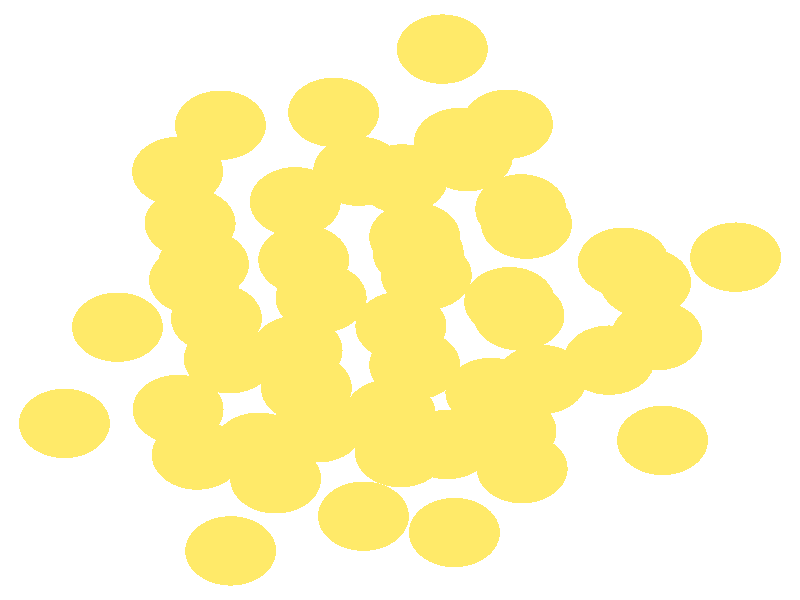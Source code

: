 #include "colors.inc"
#include "finish.inc"

global_settings {assumed_gamma 1 max_trace_level 6}
background {color White}
camera {orthographic
  right -17.95*x up 17.65*y
  direction 1.00*z
  location <0,0,50.00> look_at <0,0,0>}
light_source {<  2.00,   3.00,  40.00> color White
  area_light <0.70, 0, 0>, <0, 0.70, 0>, 3, 3
  adaptive 1 jitter}

#declare simple = finish {phong 0.7}
#declare pale = finish {ambient .5 diffuse .85 roughness .001 specular 0.200 }
#declare intermediate = finish {ambient 0.3 diffuse 0.6 specular 0.10 roughness 0.04 }
#declare vmd = finish {ambient .0 diffuse .65 phong 0.1 phong_size 40. specular 0.500 }
#declare jmol = finish {ambient .2 diffuse .6 specular 1 roughness .001 metallic}
#declare ase2 = finish {ambient 0.05 brilliance 3 diffuse 0.6 metallic specular 0.70 roughness 0.04 reflection 0.15}
#declare ase3 = finish {ambient .15 brilliance 2 diffuse .6 metallic specular 1. roughness .001 reflection .0}
#declare glass = finish {ambient .05 diffuse .3 specular 1. roughness .001}
#declare Rcell = 0.050;
#declare Rbond = 0.100;

#macro atom(LOC, R, COL, FIN)
  sphere{LOC, R texture{pigment{COL} finish{FIN}}}
#end
#macro constrain(LOC, R, COL, FIN)
union{torus{R, Rcell rotate 45*z texture{pigment{COL} finish{FIN}}}
      torus{R, Rcell rotate -45*z texture{pigment{COL} finish{FIN}}}
      translate LOC}
#end

atom(<  0.59,   0.73,  -0.49>, 1.02, rgb <1.00, 0.82, 0.14>, ase3) // #0 
atom(<  0.33,  -1.91,  -1.54>, 1.02, rgb <1.00, 0.82, 0.14>, ase3) // #1 
atom(< -1.77,   0.06,  -2.02>, 1.02, rgb <1.00, 0.82, 0.14>, ase3) // #2 
atom(<  0.33,   1.85,  -3.14>, 1.02, rgb <1.00, 0.82, 0.14>, ase3) // #3 
atom(< -3.83,  -1.73,  -0.85>, 1.02, rgb <1.00, 0.82, 0.14>, ase3) // #4 
atom(< -1.84,  -3.76,  -0.51>, 1.02, rgb <1.00, 0.82, 0.14>, ase3) // #5 
atom(<  0.05,   3.56,  -0.86>, 1.02, rgb <1.00, 0.82, 0.14>, ase3) // #6 
atom(<  2.46,  -0.05,  -2.58>, 1.02, rgb <1.00, 0.82, 0.14>, ase3) // #7 
atom(<  3.17,  -2.34,  -1.02>, 1.02, rgb <1.00, 0.82, 0.14>, ase3) // #8 
atom(<  1.06,  -4.25,   0.00>, 1.02, rgb <1.00, 0.82, 0.14>, ase3) // #9 
atom(< -2.35,   2.89,  -2.30>, 1.02, rgb <1.00, 0.82, 0.14>, ase3) // #10 
atom(< -2.10,  -2.59,  -3.13>, 1.02, rgb <1.00, 0.82, 0.14>, ase3) // #11 
atom(<  0.02,  -0.77,  -4.23>, 1.02, rgb <1.00, 0.82, 0.14>, ase3) // #12 
atom(< -4.41,   1.05,  -1.11>, 1.02, rgb <1.00, 0.82, 0.14>, ase3) // #13 
atom(<  2.71,   2.68,  -1.58>, 1.02, rgb <1.00, 0.82, 0.14>, ase3) // #14 
atom(<  0.01,  -4.49,  -2.69>, 1.02, rgb <1.00, 0.82, 0.14>, ase3) // #15 
atom(<  2.04,  -2.72,  -3.71>, 1.02, rgb <1.00, 0.82, 0.14>, ase3) // #16 
atom(< -2.16,   1.18,  -4.65>, 1.02, rgb <1.00, 0.82, 0.14>, ase3) // #17 
atom(< -4.12,  -0.54,  -3.58>, 1.02, rgb <1.00, 0.82, 0.14>, ase3) // #18 
atom(<  2.84,   2.23,  -4.38>, 1.02, rgb <1.00, 0.82, 0.14>, ase3) // #19 
atom(< -4.55,  -4.56,  -0.41>, 1.02, rgb <1.00, 0.82, 0.14>, ase3) // #20 
atom(<  1.33,   4.63,  -3.14>, 1.02, rgb <1.00, 0.82, 0.14>, ase3) // #21 
atom(<  2.41,   5.17,  -0.18>, 1.02, rgb <1.00, 0.82, 0.14>, ase3) // #22 
atom(<  5.01,   1.11,  -2.31>, 1.02, rgb <1.00, 0.82, 0.14>, ase3) // #23 
atom(<  2.74,  -4.96,  -2.12>, 1.02, rgb <1.00, 0.82, 0.14>, ase3) // #24 
atom(< -4.71,   2.26,  -3.67>, 1.02, rgb <1.00, 0.82, 0.14>, ase3) // #25 
atom(< -2.31,  -1.48,  -5.69>, 1.02, rgb <1.00, 0.82, 0.14>, ase3) // #26 
atom(< -0.22,  -3.35,  -5.29>, 1.02, rgb <1.00, 0.82, 0.14>, ase3) // #27 
atom(< -4.99,   3.78,  -1.30>, 1.02, rgb <1.00, 0.82, 0.14>, ase3) // #28 
atom(< -0.82,  -6.36,  -0.71>, 1.02, rgb <1.00, 0.82, 0.14>, ase3) // #29 
atom(<  2.67,  -0.46,  -5.35>, 1.02, rgb <1.00, 0.82, 0.14>, ase3) // #30 
atom(<  0.41,   1.38,  -5.92>, 1.02, rgb <1.00, 0.82, 0.14>, ase3) // #31 
atom(< -6.34,  -0.80,  -1.77>, 1.02, rgb <1.00, 0.82, 0.14>, ase3) // #32 
atom(<  5.76,  -1.05,  -0.60>, 1.02, rgb <1.00, 0.82, 0.14>, ase3) // #33 
atom(< -0.93,   3.79,  -4.74>, 1.02, rgb <1.00, 0.82, 0.14>, ase3) // #34 
atom(< -4.98,  -3.22,  -2.94>, 1.02, rgb <1.00, 0.82, 0.14>, ase3) // #35 
atom(<  4.69,  -1.77,  -3.28>, 1.02, rgb <1.00, 0.82, 0.14>, ase3) // #36 
atom(< -2.79,  -5.26,  -2.82>, 1.02, rgb <1.00, 0.82, 0.14>, ase3) // #37 
atom(< -1.49,   5.52,  -2.36>, 1.02, rgb <1.00, 0.82, 0.14>, ase3) // #38 
atom(< -3.17,  -4.33,  -5.67>, 1.02, rgb <1.00, 0.82, 0.14>, ase3) // #39 
atom(< -4.03,   5.14,  -3.96>, 1.02, rgb <1.00, 0.82, 0.14>, ase3) // #40 
atom(<  5.89,  -4.13,  -1.62>, 1.02, rgb <1.00, 0.82, 0.14>, ase3) // #41 
atom(< -4.61,   0.59,  -6.36>, 1.02, rgb <1.00, 0.82, 0.14>, ase3) // #42 
atom(<  1.22,  -6.84,  -3.86>, 1.02, rgb <1.00, 0.82, 0.14>, ase3) // #43 
atom(<  2.49,  -3.85,  -6.31>, 1.02, rgb <1.00, 0.82, 0.14>, ase3) // #44 
atom(<  5.51,   0.51,  -5.23>, 1.02, rgb <1.00, 0.82, 0.14>, ase3) // #45 
atom(<  0.95,   7.38,  -2.16>, 1.02, rgb <1.00, 0.82, 0.14>, ase3) // #46 
atom(< -3.80,  -7.38,  -0.84>, 1.02, rgb <1.00, 0.82, 0.14>, ase3) // #47 
atom(<  1.51,   4.22,  -6.39>, 1.02, rgb <1.00, 0.82, 0.14>, ase3) // #48 
atom(< -7.53,  -3.63,  -1.43>, 1.02, rgb <1.00, 0.82, 0.14>, ase3) // #49 
atom(<  7.53,   1.26,  -0.27>, 1.02, rgb <1.00, 0.82, 0.14>, ase3) // #50 

